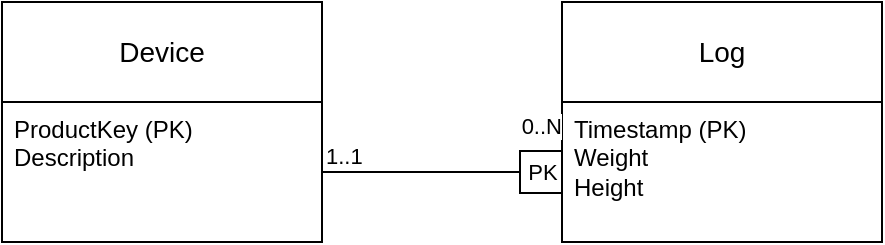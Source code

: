 <mxfile version="21.3.7" type="device">
  <diagram name="Page-1" id="3-Kusr8PeL8G7iRzZjqA">
    <mxGraphModel dx="574" dy="338" grid="1" gridSize="10" guides="1" tooltips="1" connect="1" arrows="1" fold="1" page="1" pageScale="1" pageWidth="827" pageHeight="1169" math="0" shadow="0">
      <root>
        <mxCell id="0" />
        <mxCell id="1" parent="0" />
        <mxCell id="TzbilVc_gsBok2wx4rR0-2" value="Device" style="swimlane;childLayout=stackLayout;horizontal=1;startSize=50;horizontalStack=0;rounded=0;fontSize=14;fontStyle=0;strokeWidth=1;resizeParent=0;resizeLast=1;shadow=0;dashed=0;align=center;arcSize=4;whiteSpace=wrap;html=1;" vertex="1" parent="1">
          <mxGeometry x="120" y="120" width="160" height="120" as="geometry" />
        </mxCell>
        <mxCell id="TzbilVc_gsBok2wx4rR0-3" value="ProductKey (PK)&lt;br&gt;Description" style="align=left;strokeColor=none;fillColor=none;spacingLeft=4;fontSize=12;verticalAlign=top;resizable=0;rotatable=0;part=1;html=1;" vertex="1" parent="TzbilVc_gsBok2wx4rR0-2">
          <mxGeometry y="50" width="160" height="70" as="geometry" />
        </mxCell>
        <mxCell id="TzbilVc_gsBok2wx4rR0-8" value="Log" style="swimlane;childLayout=stackLayout;horizontal=1;startSize=50;horizontalStack=0;rounded=0;fontSize=14;fontStyle=0;strokeWidth=1;resizeParent=0;resizeLast=1;shadow=0;dashed=0;align=center;arcSize=4;whiteSpace=wrap;html=1;swimlaneLine=1;fillColor=default;" vertex="1" parent="1">
          <mxGeometry x="400" y="120" width="160" height="120" as="geometry" />
        </mxCell>
        <mxCell id="TzbilVc_gsBok2wx4rR0-9" value="Timestamp (PK)&lt;br&gt;Weight&lt;br&gt;Height" style="align=left;strokeColor=none;fillColor=none;spacingLeft=4;fontSize=12;verticalAlign=top;resizable=0;rotatable=0;part=1;html=1;" vertex="1" parent="TzbilVc_gsBok2wx4rR0-8">
          <mxGeometry y="50" width="160" height="70" as="geometry" />
        </mxCell>
        <mxCell id="TzbilVc_gsBok2wx4rR0-17" value="PK" style="endArrow=box;html=1;rounded=0;exitX=1;exitY=0.5;exitDx=0;exitDy=0;entryX=0;entryY=0.5;entryDx=0;entryDy=0;edgeStyle=orthogonalEdgeStyle;endFill=0;endSize=19;" edge="1" parent="1" source="TzbilVc_gsBok2wx4rR0-3" target="TzbilVc_gsBok2wx4rR0-9">
          <mxGeometry x="0.833" relative="1" as="geometry">
            <mxPoint x="280" y="165" as="sourcePoint" />
            <mxPoint x="420" y="190" as="targetPoint" />
            <mxPoint as="offset" />
          </mxGeometry>
        </mxCell>
        <mxCell id="TzbilVc_gsBok2wx4rR0-19" value="1..1" style="edgeLabel;resizable=0;html=1;align=left;verticalAlign=bottom;" connectable="0" vertex="1" parent="TzbilVc_gsBok2wx4rR0-17">
          <mxGeometry x="-1" relative="1" as="geometry" />
        </mxCell>
        <mxCell id="TzbilVc_gsBok2wx4rR0-20" value="0..N" style="edgeLabel;resizable=0;html=1;align=right;verticalAlign=bottom;" connectable="0" vertex="1" parent="TzbilVc_gsBok2wx4rR0-17">
          <mxGeometry x="1" relative="1" as="geometry">
            <mxPoint y="-15" as="offset" />
          </mxGeometry>
        </mxCell>
      </root>
    </mxGraphModel>
  </diagram>
</mxfile>
